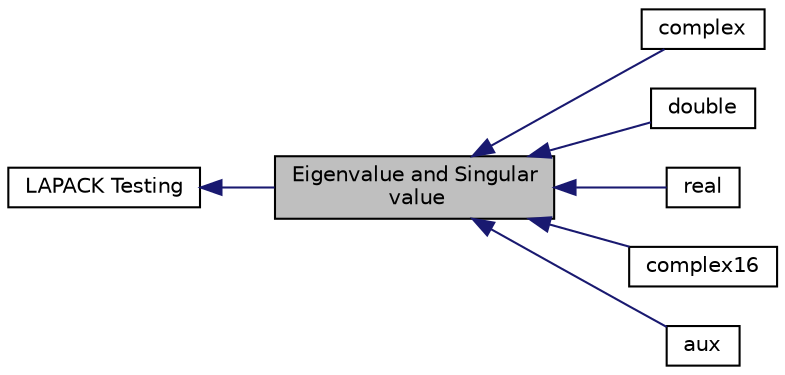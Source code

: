 digraph "Eigenvalue and Singular value"
{
  edge [fontname="Helvetica",fontsize="10",labelfontname="Helvetica",labelfontsize="10"];
  node [fontname="Helvetica",fontsize="10",shape=record];
  rankdir=LR;
  Node4 [label="complex",height=0.2,width=0.4,color="black", fillcolor="white", style="filled",URL="$group__complex__eig.html"];
  Node3 [label="double",height=0.2,width=0.4,color="black", fillcolor="white", style="filled",URL="$group__double__eig.html"];
  Node0 [label="Eigenvalue and Singular\l value",height=0.2,width=0.4,color="black", fillcolor="grey75", style="filled" fontcolor="black"];
  Node1 [label="LAPACK Testing",height=0.2,width=0.4,color="black", fillcolor="white", style="filled",URL="$group__testing.html"];
  Node2 [label="real",height=0.2,width=0.4,color="black", fillcolor="white", style="filled",URL="$group__single__eig.html"];
  Node5 [label="complex16",height=0.2,width=0.4,color="black", fillcolor="white", style="filled",URL="$group__complex16__eig.html"];
  Node6 [label="aux",height=0.2,width=0.4,color="black", fillcolor="white", style="filled",URL="$group__aux__eig.html"];
  Node1->Node0 [shape=plaintext, color="midnightblue", dir="back", style="solid"];
  Node0->Node2 [shape=plaintext, color="midnightblue", dir="back", style="solid"];
  Node0->Node3 [shape=plaintext, color="midnightblue", dir="back", style="solid"];
  Node0->Node4 [shape=plaintext, color="midnightblue", dir="back", style="solid"];
  Node0->Node5 [shape=plaintext, color="midnightblue", dir="back", style="solid"];
  Node0->Node6 [shape=plaintext, color="midnightblue", dir="back", style="solid"];
}
